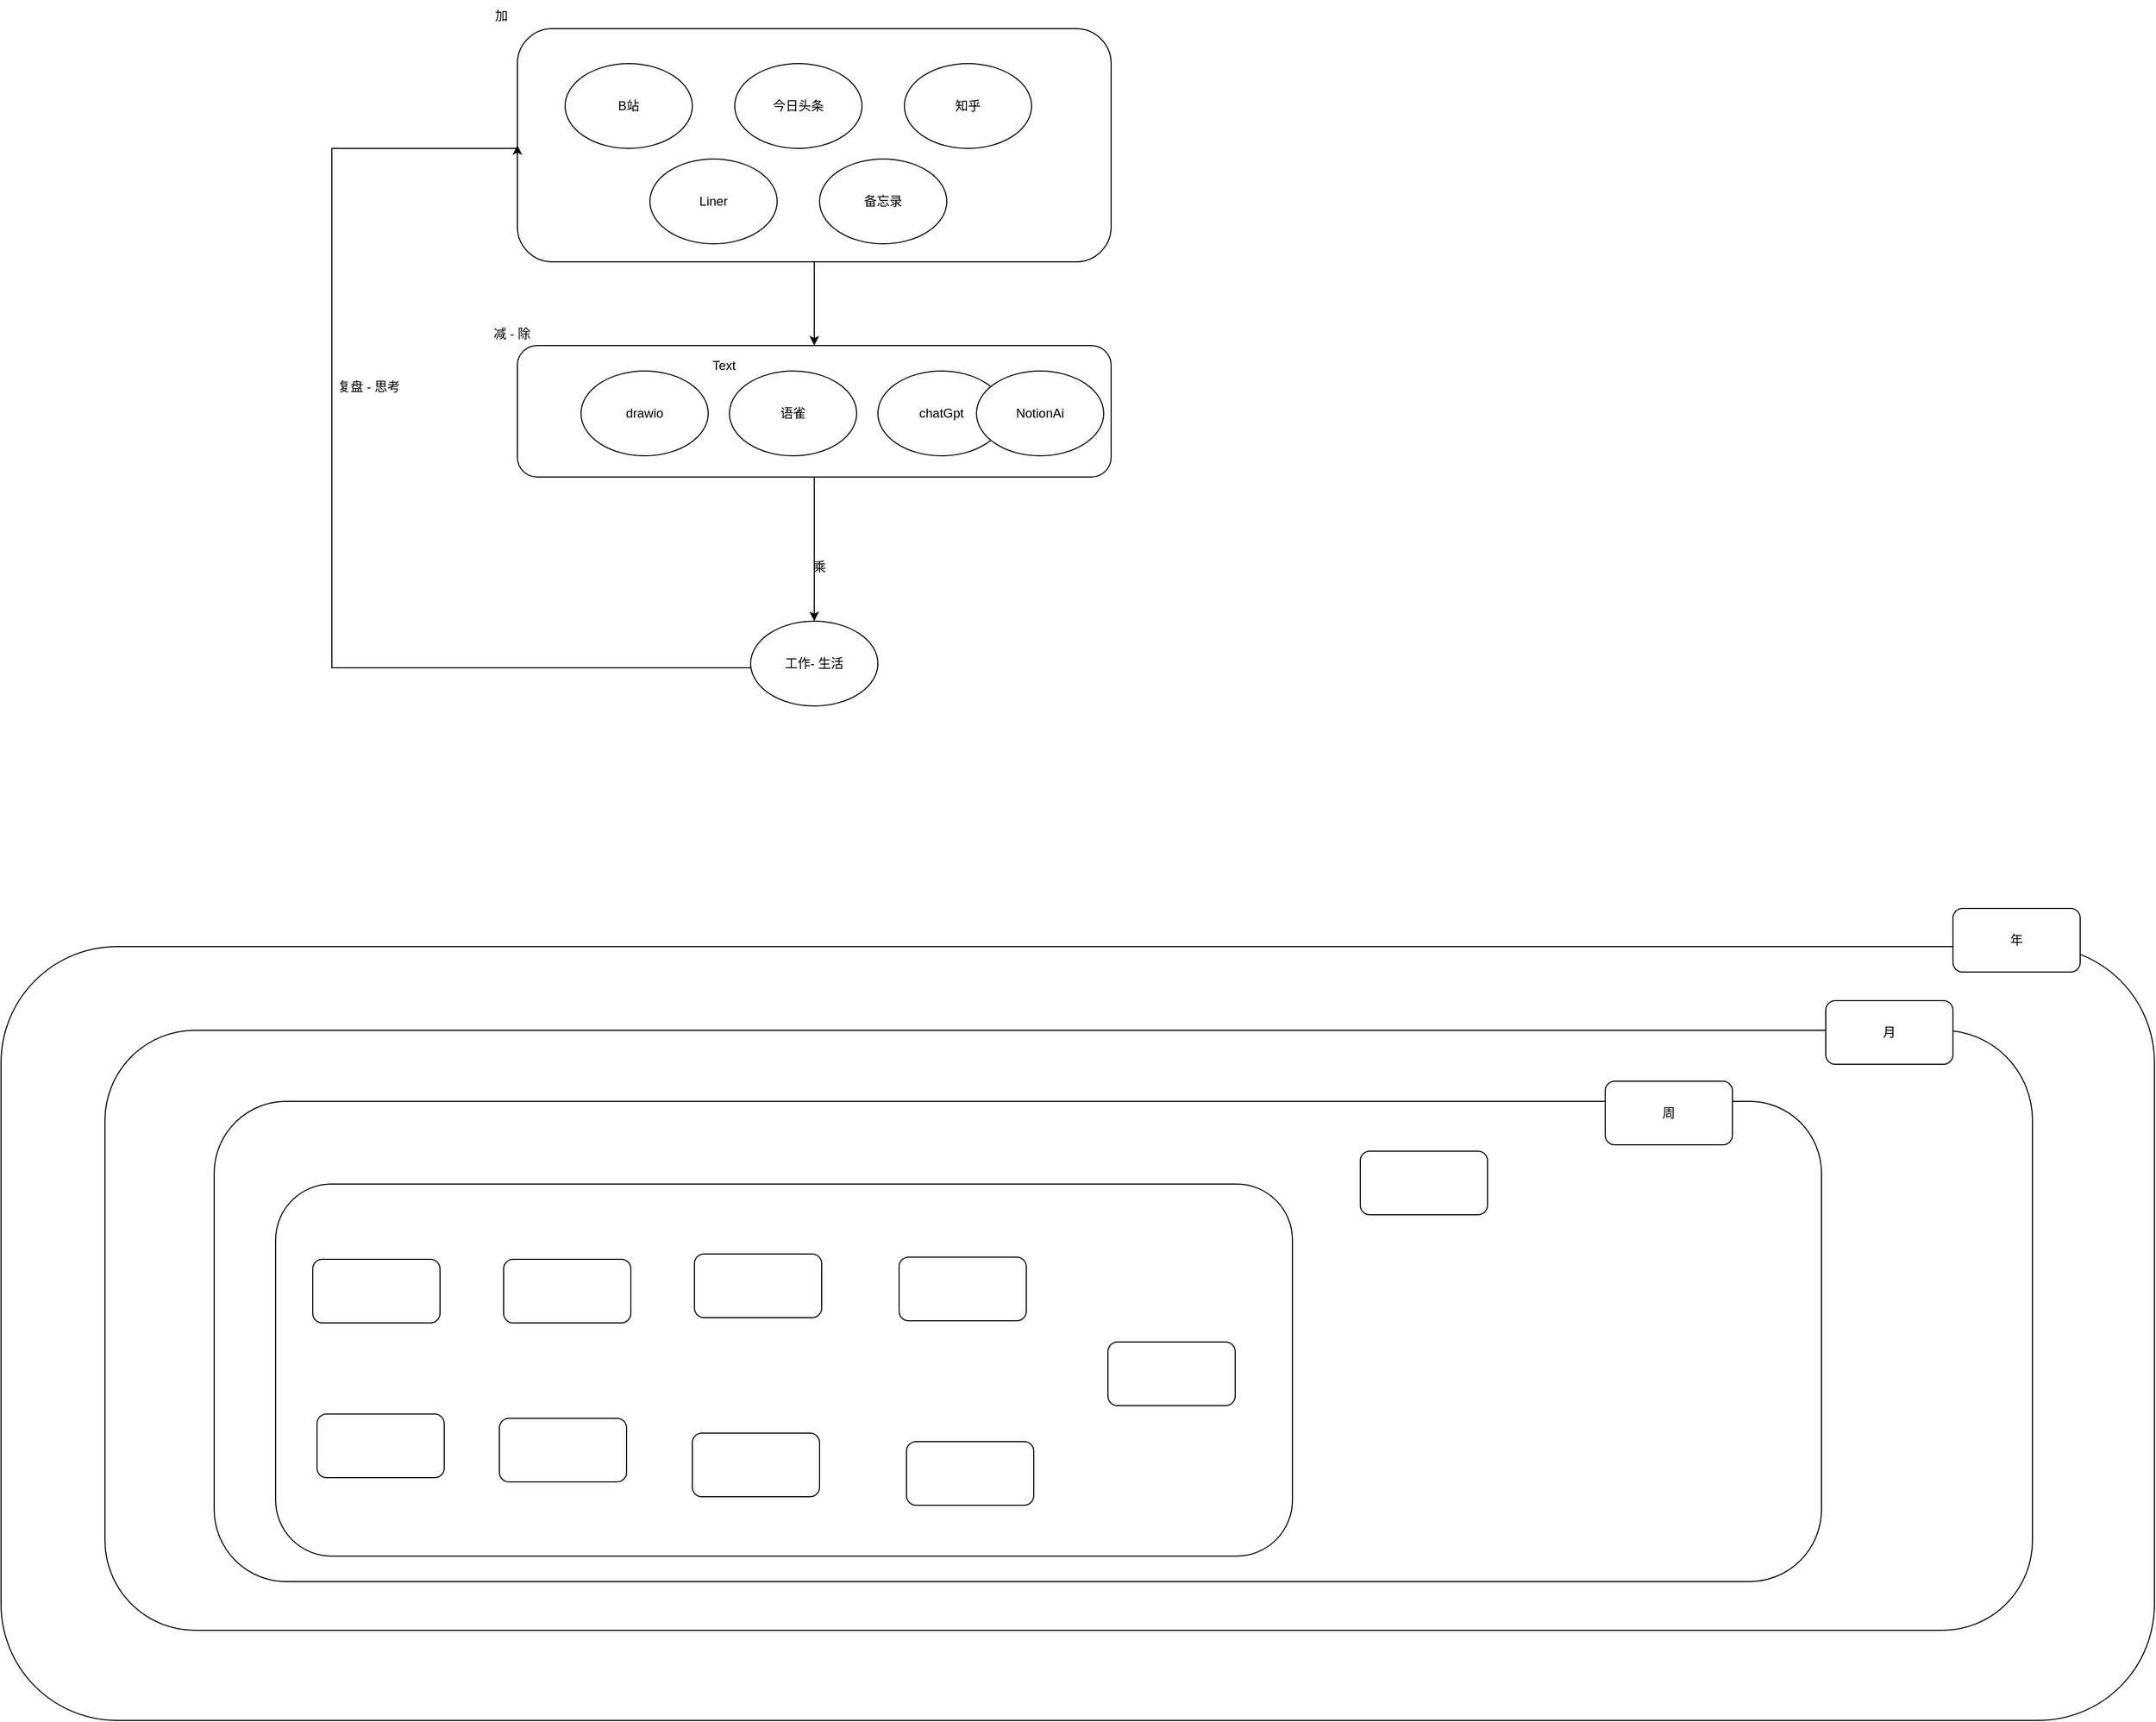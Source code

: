 <mxfile version="21.1.0" type="github">
  <diagram name="第 1 页" id="GRDvZaboTSoRFHHBoFmb">
    <mxGraphModel dx="3217" dy="1337" grid="0" gridSize="10" guides="1" tooltips="1" connect="1" arrows="1" fold="1" page="1" pageScale="1" pageWidth="827" pageHeight="1169" math="0" shadow="0">
      <root>
        <mxCell id="0" />
        <mxCell id="1" parent="0" />
        <mxCell id="XuNIK-hLuB95dvQplZHj-17" value="" style="rounded=1;whiteSpace=wrap;html=1;" vertex="1" parent="1">
          <mxGeometry x="-272" y="943" width="2031" height="730" as="geometry" />
        </mxCell>
        <mxCell id="XuNIK-hLuB95dvQplZHj-15" value="" style="rounded=1;whiteSpace=wrap;html=1;" vertex="1" parent="1">
          <mxGeometry x="-174" y="1022" width="1818" height="566" as="geometry" />
        </mxCell>
        <mxCell id="XuNIK-hLuB95dvQplZHj-13" value="" style="rounded=1;whiteSpace=wrap;html=1;" vertex="1" parent="1">
          <mxGeometry x="-71" y="1089" width="1516" height="453" as="geometry" />
        </mxCell>
        <mxCell id="XuNIK-hLuB95dvQplZHj-11" value="" style="rounded=1;whiteSpace=wrap;html=1;" vertex="1" parent="1">
          <mxGeometry x="-13" y="1167" width="959" height="351" as="geometry" />
        </mxCell>
        <mxCell id="Bm8FblEBwML37TJQLxAh-16" style="edgeStyle=orthogonalEdgeStyle;rounded=0;orthogonalLoop=1;jettySize=auto;html=1;exitX=0.5;exitY=1;exitDx=0;exitDy=0;" parent="1" source="baQ6zyngYYexwskYTPrT-6" target="Bm8FblEBwML37TJQLxAh-1" edge="1">
          <mxGeometry relative="1" as="geometry" />
        </mxCell>
        <mxCell id="baQ6zyngYYexwskYTPrT-6" value="" style="rounded=1;whiteSpace=wrap;html=1;" parent="1" vertex="1">
          <mxGeometry x="215" y="77" width="560" height="220" as="geometry" />
        </mxCell>
        <mxCell id="baQ6zyngYYexwskYTPrT-1" value="Liner" style="ellipse;whiteSpace=wrap;html=1;" parent="1" vertex="1">
          <mxGeometry x="340" y="200" width="120" height="80" as="geometry" />
        </mxCell>
        <mxCell id="baQ6zyngYYexwskYTPrT-2" value="备忘录" style="ellipse;whiteSpace=wrap;html=1;" parent="1" vertex="1">
          <mxGeometry x="500" y="200" width="120" height="80" as="geometry" />
        </mxCell>
        <mxCell id="baQ6zyngYYexwskYTPrT-3" value="B站" style="ellipse;whiteSpace=wrap;html=1;" parent="1" vertex="1">
          <mxGeometry x="260" y="110" width="120" height="80" as="geometry" />
        </mxCell>
        <mxCell id="baQ6zyngYYexwskYTPrT-4" value="今日头条" style="ellipse;whiteSpace=wrap;html=1;" parent="1" vertex="1">
          <mxGeometry x="420" y="110" width="120" height="80" as="geometry" />
        </mxCell>
        <mxCell id="baQ6zyngYYexwskYTPrT-5" value="知乎" style="ellipse;whiteSpace=wrap;html=1;" parent="1" vertex="1">
          <mxGeometry x="580" y="110" width="120" height="80" as="geometry" />
        </mxCell>
        <mxCell id="Bm8FblEBwML37TJQLxAh-13" style="edgeStyle=orthogonalEdgeStyle;rounded=0;orthogonalLoop=1;jettySize=auto;html=1;exitX=0.5;exitY=1;exitDx=0;exitDy=0;" parent="1" source="Bm8FblEBwML37TJQLxAh-1" target="Bm8FblEBwML37TJQLxAh-12" edge="1">
          <mxGeometry relative="1" as="geometry" />
        </mxCell>
        <mxCell id="Bm8FblEBwML37TJQLxAh-1" value="" style="rounded=1;whiteSpace=wrap;html=1;" parent="1" vertex="1">
          <mxGeometry x="215" y="376" width="560" height="124" as="geometry" />
        </mxCell>
        <mxCell id="Bm8FblEBwML37TJQLxAh-2" value="加" style="text;html=1;strokeColor=none;fillColor=none;align=center;verticalAlign=middle;whiteSpace=wrap;rounded=0;" parent="1" vertex="1">
          <mxGeometry x="170" y="50" width="60" height="30" as="geometry" />
        </mxCell>
        <mxCell id="Bm8FblEBwML37TJQLxAh-3" value="减 - 除" style="text;html=1;strokeColor=none;fillColor=none;align=center;verticalAlign=middle;whiteSpace=wrap;rounded=0;" parent="1" vertex="1">
          <mxGeometry x="180" y="350" width="60" height="30" as="geometry" />
        </mxCell>
        <mxCell id="Bm8FblEBwML37TJQLxAh-4" value="drawio" style="ellipse;whiteSpace=wrap;html=1;" parent="1" vertex="1">
          <mxGeometry x="275" y="400" width="120" height="80" as="geometry" />
        </mxCell>
        <mxCell id="Bm8FblEBwML37TJQLxAh-5" value="语雀" style="ellipse;whiteSpace=wrap;html=1;" parent="1" vertex="1">
          <mxGeometry x="415" y="400" width="120" height="80" as="geometry" />
        </mxCell>
        <mxCell id="Bm8FblEBwML37TJQLxAh-6" value="chatGpt" style="ellipse;whiteSpace=wrap;html=1;" parent="1" vertex="1">
          <mxGeometry x="555" y="400" width="120" height="80" as="geometry" />
        </mxCell>
        <mxCell id="Bm8FblEBwML37TJQLxAh-17" style="edgeStyle=orthogonalEdgeStyle;rounded=0;orthogonalLoop=1;jettySize=auto;html=1;exitX=0;exitY=0.5;exitDx=0;exitDy=0;entryX=0;entryY=0.5;entryDx=0;entryDy=0;" parent="1" source="Bm8FblEBwML37TJQLxAh-12" target="baQ6zyngYYexwskYTPrT-6" edge="1">
          <mxGeometry relative="1" as="geometry">
            <Array as="points">
              <mxPoint x="40" y="680" />
              <mxPoint x="40" y="190" />
            </Array>
          </mxGeometry>
        </mxCell>
        <mxCell id="Bm8FblEBwML37TJQLxAh-12" value="工作- 生活" style="ellipse;whiteSpace=wrap;html=1;" parent="1" vertex="1">
          <mxGeometry x="435" y="636" width="120" height="80" as="geometry" />
        </mxCell>
        <mxCell id="Bm8FblEBwML37TJQLxAh-14" value="乘" style="text;html=1;strokeColor=none;fillColor=none;align=center;verticalAlign=middle;whiteSpace=wrap;rounded=0;" parent="1" vertex="1">
          <mxGeometry x="470" y="570" width="60" height="30" as="geometry" />
        </mxCell>
        <mxCell id="Bm8FblEBwML37TJQLxAh-18" value="Text" style="text;html=1;strokeColor=none;fillColor=none;align=center;verticalAlign=middle;whiteSpace=wrap;rounded=0;" parent="1" vertex="1">
          <mxGeometry x="380" y="380" width="60" height="30" as="geometry" />
        </mxCell>
        <mxCell id="Bm8FblEBwML37TJQLxAh-19" value="复盘 - 思考" style="text;html=1;strokeColor=none;fillColor=none;align=center;verticalAlign=middle;whiteSpace=wrap;rounded=0;" parent="1" vertex="1">
          <mxGeometry x="40" y="400" width="70" height="30" as="geometry" />
        </mxCell>
        <mxCell id="Bm8FblEBwML37TJQLxAh-20" value="NotionAi" style="ellipse;whiteSpace=wrap;html=1;" parent="1" vertex="1">
          <mxGeometry x="648" y="400" width="120" height="80" as="geometry" />
        </mxCell>
        <mxCell id="XuNIK-hLuB95dvQplZHj-2" value="" style="rounded=1;whiteSpace=wrap;html=1;" vertex="1" parent="1">
          <mxGeometry x="772" y="1316" width="120" height="60" as="geometry" />
        </mxCell>
        <mxCell id="XuNIK-hLuB95dvQplZHj-3" value="" style="rounded=1;whiteSpace=wrap;html=1;" vertex="1" parent="1">
          <mxGeometry x="22" y="1238" width="120" height="60" as="geometry" />
        </mxCell>
        <mxCell id="XuNIK-hLuB95dvQplZHj-4" value="" style="rounded=1;whiteSpace=wrap;html=1;" vertex="1" parent="1">
          <mxGeometry x="202" y="1238" width="120" height="60" as="geometry" />
        </mxCell>
        <mxCell id="XuNIK-hLuB95dvQplZHj-5" value="" style="rounded=1;whiteSpace=wrap;html=1;" vertex="1" parent="1">
          <mxGeometry x="382" y="1233" width="120" height="60" as="geometry" />
        </mxCell>
        <mxCell id="XuNIK-hLuB95dvQplZHj-6" value="" style="rounded=1;whiteSpace=wrap;html=1;" vertex="1" parent="1">
          <mxGeometry x="575" y="1236" width="120" height="60" as="geometry" />
        </mxCell>
        <mxCell id="XuNIK-hLuB95dvQplZHj-7" value="" style="rounded=1;whiteSpace=wrap;html=1;" vertex="1" parent="1">
          <mxGeometry x="582" y="1410" width="120" height="60" as="geometry" />
        </mxCell>
        <mxCell id="XuNIK-hLuB95dvQplZHj-8" value="" style="rounded=1;whiteSpace=wrap;html=1;" vertex="1" parent="1">
          <mxGeometry x="380" y="1402" width="120" height="60" as="geometry" />
        </mxCell>
        <mxCell id="XuNIK-hLuB95dvQplZHj-9" value="" style="rounded=1;whiteSpace=wrap;html=1;" vertex="1" parent="1">
          <mxGeometry x="198" y="1388" width="120" height="60" as="geometry" />
        </mxCell>
        <mxCell id="XuNIK-hLuB95dvQplZHj-10" value="" style="rounded=1;whiteSpace=wrap;html=1;" vertex="1" parent="1">
          <mxGeometry x="26" y="1384" width="120" height="60" as="geometry" />
        </mxCell>
        <mxCell id="XuNIK-hLuB95dvQplZHj-12" value="" style="rounded=1;whiteSpace=wrap;html=1;" vertex="1" parent="1">
          <mxGeometry x="1010" y="1136" width="120" height="60" as="geometry" />
        </mxCell>
        <mxCell id="XuNIK-hLuB95dvQplZHj-14" value="周" style="rounded=1;whiteSpace=wrap;html=1;" vertex="1" parent="1">
          <mxGeometry x="1241" y="1070" width="120" height="60" as="geometry" />
        </mxCell>
        <mxCell id="XuNIK-hLuB95dvQplZHj-16" value="月" style="rounded=1;whiteSpace=wrap;html=1;" vertex="1" parent="1">
          <mxGeometry x="1449" y="994" width="120" height="60" as="geometry" />
        </mxCell>
        <mxCell id="XuNIK-hLuB95dvQplZHj-18" value="年" style="rounded=1;whiteSpace=wrap;html=1;" vertex="1" parent="1">
          <mxGeometry x="1569" y="907" width="120" height="60" as="geometry" />
        </mxCell>
      </root>
    </mxGraphModel>
  </diagram>
</mxfile>
